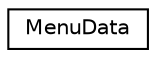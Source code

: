digraph G
{
  edge [fontname="Helvetica",fontsize="10",labelfontname="Helvetica",labelfontsize="10"];
  node [fontname="Helvetica",fontsize="10",shape=record];
  rankdir=LR;
  Node1 [label="MenuData",height=0.2,width=0.4,color="black", fillcolor="white", style="filled",URL="$d8/dcf/structMenuData.html"];
}

